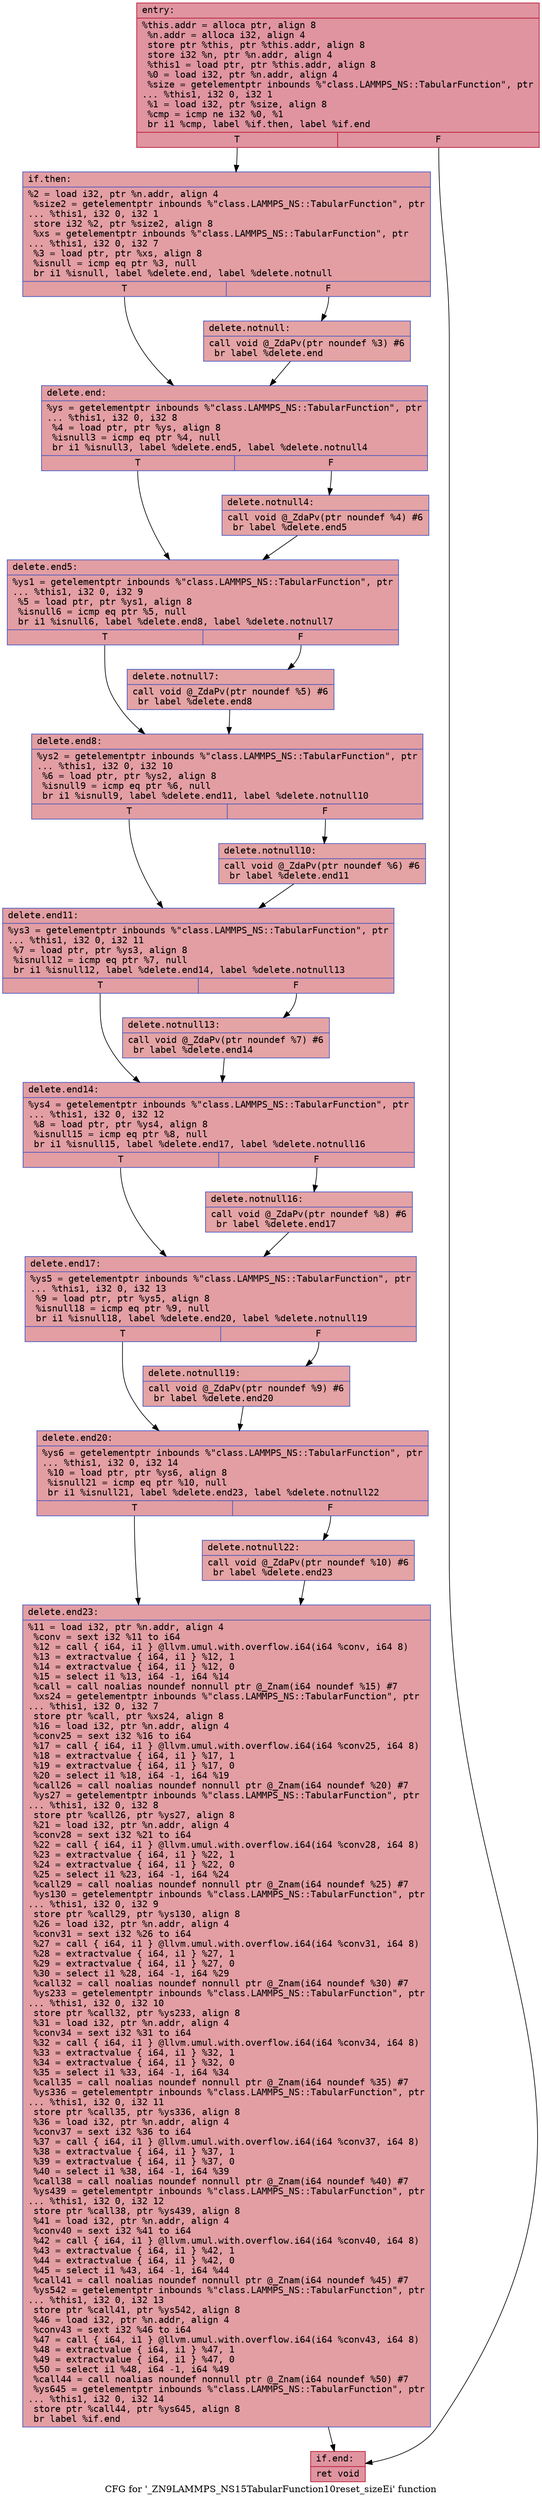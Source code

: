 digraph "CFG for '_ZN9LAMMPS_NS15TabularFunction10reset_sizeEi' function" {
	label="CFG for '_ZN9LAMMPS_NS15TabularFunction10reset_sizeEi' function";

	Node0x556a1d4d7b70 [shape=record,color="#b70d28ff", style=filled, fillcolor="#b70d2870" fontname="Courier",label="{entry:\l|  %this.addr = alloca ptr, align 8\l  %n.addr = alloca i32, align 4\l  store ptr %this, ptr %this.addr, align 8\l  store i32 %n, ptr %n.addr, align 4\l  %this1 = load ptr, ptr %this.addr, align 8\l  %0 = load i32, ptr %n.addr, align 4\l  %size = getelementptr inbounds %\"class.LAMMPS_NS::TabularFunction\", ptr\l... %this1, i32 0, i32 1\l  %1 = load i32, ptr %size, align 8\l  %cmp = icmp ne i32 %0, %1\l  br i1 %cmp, label %if.then, label %if.end\l|{<s0>T|<s1>F}}"];
	Node0x556a1d4d7b70:s0 -> Node0x556a1d4d8110[tooltip="entry -> if.then\nProbability 50.00%" ];
	Node0x556a1d4d7b70:s1 -> Node0x556a1d4d8180[tooltip="entry -> if.end\nProbability 50.00%" ];
	Node0x556a1d4d8110 [shape=record,color="#3d50c3ff", style=filled, fillcolor="#be242e70" fontname="Courier",label="{if.then:\l|  %2 = load i32, ptr %n.addr, align 4\l  %size2 = getelementptr inbounds %\"class.LAMMPS_NS::TabularFunction\", ptr\l... %this1, i32 0, i32 1\l  store i32 %2, ptr %size2, align 8\l  %xs = getelementptr inbounds %\"class.LAMMPS_NS::TabularFunction\", ptr\l... %this1, i32 0, i32 7\l  %3 = load ptr, ptr %xs, align 8\l  %isnull = icmp eq ptr %3, null\l  br i1 %isnull, label %delete.end, label %delete.notnull\l|{<s0>T|<s1>F}}"];
	Node0x556a1d4d8110:s0 -> Node0x556a1d4d3be0[tooltip="if.then -> delete.end\nProbability 37.50%" ];
	Node0x556a1d4d8110:s1 -> Node0x556a1d4d3c60[tooltip="if.then -> delete.notnull\nProbability 62.50%" ];
	Node0x556a1d4d3c60 [shape=record,color="#3d50c3ff", style=filled, fillcolor="#c32e3170" fontname="Courier",label="{delete.notnull:\l|  call void @_ZdaPv(ptr noundef %3) #6\l  br label %delete.end\l}"];
	Node0x556a1d4d3c60 -> Node0x556a1d4d3be0[tooltip="delete.notnull -> delete.end\nProbability 100.00%" ];
	Node0x556a1d4d3be0 [shape=record,color="#3d50c3ff", style=filled, fillcolor="#be242e70" fontname="Courier",label="{delete.end:\l|  %ys = getelementptr inbounds %\"class.LAMMPS_NS::TabularFunction\", ptr\l... %this1, i32 0, i32 8\l  %4 = load ptr, ptr %ys, align 8\l  %isnull3 = icmp eq ptr %4, null\l  br i1 %isnull3, label %delete.end5, label %delete.notnull4\l|{<s0>T|<s1>F}}"];
	Node0x556a1d4d3be0:s0 -> Node0x556a1d4d9680[tooltip="delete.end -> delete.end5\nProbability 37.50%" ];
	Node0x556a1d4d3be0:s1 -> Node0x556a1d4d96d0[tooltip="delete.end -> delete.notnull4\nProbability 62.50%" ];
	Node0x556a1d4d96d0 [shape=record,color="#3d50c3ff", style=filled, fillcolor="#c32e3170" fontname="Courier",label="{delete.notnull4:\l|  call void @_ZdaPv(ptr noundef %4) #6\l  br label %delete.end5\l}"];
	Node0x556a1d4d96d0 -> Node0x556a1d4d9680[tooltip="delete.notnull4 -> delete.end5\nProbability 100.00%" ];
	Node0x556a1d4d9680 [shape=record,color="#3d50c3ff", style=filled, fillcolor="#be242e70" fontname="Courier",label="{delete.end5:\l|  %ys1 = getelementptr inbounds %\"class.LAMMPS_NS::TabularFunction\", ptr\l... %this1, i32 0, i32 9\l  %5 = load ptr, ptr %ys1, align 8\l  %isnull6 = icmp eq ptr %5, null\l  br i1 %isnull6, label %delete.end8, label %delete.notnull7\l|{<s0>T|<s1>F}}"];
	Node0x556a1d4d9680:s0 -> Node0x556a1d4d9bc0[tooltip="delete.end5 -> delete.end8\nProbability 37.50%" ];
	Node0x556a1d4d9680:s1 -> Node0x556a1d4d9c10[tooltip="delete.end5 -> delete.notnull7\nProbability 62.50%" ];
	Node0x556a1d4d9c10 [shape=record,color="#3d50c3ff", style=filled, fillcolor="#c32e3170" fontname="Courier",label="{delete.notnull7:\l|  call void @_ZdaPv(ptr noundef %5) #6\l  br label %delete.end8\l}"];
	Node0x556a1d4d9c10 -> Node0x556a1d4d9bc0[tooltip="delete.notnull7 -> delete.end8\nProbability 100.00%" ];
	Node0x556a1d4d9bc0 [shape=record,color="#3d50c3ff", style=filled, fillcolor="#be242e70" fontname="Courier",label="{delete.end8:\l|  %ys2 = getelementptr inbounds %\"class.LAMMPS_NS::TabularFunction\", ptr\l... %this1, i32 0, i32 10\l  %6 = load ptr, ptr %ys2, align 8\l  %isnull9 = icmp eq ptr %6, null\l  br i1 %isnull9, label %delete.end11, label %delete.notnull10\l|{<s0>T|<s1>F}}"];
	Node0x556a1d4d9bc0:s0 -> Node0x556a1d4da420[tooltip="delete.end8 -> delete.end11\nProbability 37.50%" ];
	Node0x556a1d4d9bc0:s1 -> Node0x556a1d4da4a0[tooltip="delete.end8 -> delete.notnull10\nProbability 62.50%" ];
	Node0x556a1d4da4a0 [shape=record,color="#3d50c3ff", style=filled, fillcolor="#c32e3170" fontname="Courier",label="{delete.notnull10:\l|  call void @_ZdaPv(ptr noundef %6) #6\l  br label %delete.end11\l}"];
	Node0x556a1d4da4a0 -> Node0x556a1d4da420[tooltip="delete.notnull10 -> delete.end11\nProbability 100.00%" ];
	Node0x556a1d4da420 [shape=record,color="#3d50c3ff", style=filled, fillcolor="#be242e70" fontname="Courier",label="{delete.end11:\l|  %ys3 = getelementptr inbounds %\"class.LAMMPS_NS::TabularFunction\", ptr\l... %this1, i32 0, i32 11\l  %7 = load ptr, ptr %ys3, align 8\l  %isnull12 = icmp eq ptr %7, null\l  br i1 %isnull12, label %delete.end14, label %delete.notnull13\l|{<s0>T|<s1>F}}"];
	Node0x556a1d4da420:s0 -> Node0x556a1d4da970[tooltip="delete.end11 -> delete.end14\nProbability 37.50%" ];
	Node0x556a1d4da420:s1 -> Node0x556a1d4da9f0[tooltip="delete.end11 -> delete.notnull13\nProbability 62.50%" ];
	Node0x556a1d4da9f0 [shape=record,color="#3d50c3ff", style=filled, fillcolor="#c32e3170" fontname="Courier",label="{delete.notnull13:\l|  call void @_ZdaPv(ptr noundef %7) #6\l  br label %delete.end14\l}"];
	Node0x556a1d4da9f0 -> Node0x556a1d4da970[tooltip="delete.notnull13 -> delete.end14\nProbability 100.00%" ];
	Node0x556a1d4da970 [shape=record,color="#3d50c3ff", style=filled, fillcolor="#be242e70" fontname="Courier",label="{delete.end14:\l|  %ys4 = getelementptr inbounds %\"class.LAMMPS_NS::TabularFunction\", ptr\l... %this1, i32 0, i32 12\l  %8 = load ptr, ptr %ys4, align 8\l  %isnull15 = icmp eq ptr %8, null\l  br i1 %isnull15, label %delete.end17, label %delete.notnull16\l|{<s0>T|<s1>F}}"];
	Node0x556a1d4da970:s0 -> Node0x556a1d4daec0[tooltip="delete.end14 -> delete.end17\nProbability 37.50%" ];
	Node0x556a1d4da970:s1 -> Node0x556a1d4daf40[tooltip="delete.end14 -> delete.notnull16\nProbability 62.50%" ];
	Node0x556a1d4daf40 [shape=record,color="#3d50c3ff", style=filled, fillcolor="#c32e3170" fontname="Courier",label="{delete.notnull16:\l|  call void @_ZdaPv(ptr noundef %8) #6\l  br label %delete.end17\l}"];
	Node0x556a1d4daf40 -> Node0x556a1d4daec0[tooltip="delete.notnull16 -> delete.end17\nProbability 100.00%" ];
	Node0x556a1d4daec0 [shape=record,color="#3d50c3ff", style=filled, fillcolor="#be242e70" fontname="Courier",label="{delete.end17:\l|  %ys5 = getelementptr inbounds %\"class.LAMMPS_NS::TabularFunction\", ptr\l... %this1, i32 0, i32 13\l  %9 = load ptr, ptr %ys5, align 8\l  %isnull18 = icmp eq ptr %9, null\l  br i1 %isnull18, label %delete.end20, label %delete.notnull19\l|{<s0>T|<s1>F}}"];
	Node0x556a1d4daec0:s0 -> Node0x556a1d4db410[tooltip="delete.end17 -> delete.end20\nProbability 37.50%" ];
	Node0x556a1d4daec0:s1 -> Node0x556a1d4db490[tooltip="delete.end17 -> delete.notnull19\nProbability 62.50%" ];
	Node0x556a1d4db490 [shape=record,color="#3d50c3ff", style=filled, fillcolor="#c32e3170" fontname="Courier",label="{delete.notnull19:\l|  call void @_ZdaPv(ptr noundef %9) #6\l  br label %delete.end20\l}"];
	Node0x556a1d4db490 -> Node0x556a1d4db410[tooltip="delete.notnull19 -> delete.end20\nProbability 100.00%" ];
	Node0x556a1d4db410 [shape=record,color="#3d50c3ff", style=filled, fillcolor="#be242e70" fontname="Courier",label="{delete.end20:\l|  %ys6 = getelementptr inbounds %\"class.LAMMPS_NS::TabularFunction\", ptr\l... %this1, i32 0, i32 14\l  %10 = load ptr, ptr %ys6, align 8\l  %isnull21 = icmp eq ptr %10, null\l  br i1 %isnull21, label %delete.end23, label %delete.notnull22\l|{<s0>T|<s1>F}}"];
	Node0x556a1d4db410:s0 -> Node0x556a1d4db960[tooltip="delete.end20 -> delete.end23\nProbability 37.50%" ];
	Node0x556a1d4db410:s1 -> Node0x556a1d4db9e0[tooltip="delete.end20 -> delete.notnull22\nProbability 62.50%" ];
	Node0x556a1d4db9e0 [shape=record,color="#3d50c3ff", style=filled, fillcolor="#c32e3170" fontname="Courier",label="{delete.notnull22:\l|  call void @_ZdaPv(ptr noundef %10) #6\l  br label %delete.end23\l}"];
	Node0x556a1d4db9e0 -> Node0x556a1d4db960[tooltip="delete.notnull22 -> delete.end23\nProbability 100.00%" ];
	Node0x556a1d4db960 [shape=record,color="#3d50c3ff", style=filled, fillcolor="#be242e70" fontname="Courier",label="{delete.end23:\l|  %11 = load i32, ptr %n.addr, align 4\l  %conv = sext i32 %11 to i64\l  %12 = call \{ i64, i1 \} @llvm.umul.with.overflow.i64(i64 %conv, i64 8)\l  %13 = extractvalue \{ i64, i1 \} %12, 1\l  %14 = extractvalue \{ i64, i1 \} %12, 0\l  %15 = select i1 %13, i64 -1, i64 %14\l  %call = call noalias noundef nonnull ptr @_Znam(i64 noundef %15) #7\l  %xs24 = getelementptr inbounds %\"class.LAMMPS_NS::TabularFunction\", ptr\l... %this1, i32 0, i32 7\l  store ptr %call, ptr %xs24, align 8\l  %16 = load i32, ptr %n.addr, align 4\l  %conv25 = sext i32 %16 to i64\l  %17 = call \{ i64, i1 \} @llvm.umul.with.overflow.i64(i64 %conv25, i64 8)\l  %18 = extractvalue \{ i64, i1 \} %17, 1\l  %19 = extractvalue \{ i64, i1 \} %17, 0\l  %20 = select i1 %18, i64 -1, i64 %19\l  %call26 = call noalias noundef nonnull ptr @_Znam(i64 noundef %20) #7\l  %ys27 = getelementptr inbounds %\"class.LAMMPS_NS::TabularFunction\", ptr\l... %this1, i32 0, i32 8\l  store ptr %call26, ptr %ys27, align 8\l  %21 = load i32, ptr %n.addr, align 4\l  %conv28 = sext i32 %21 to i64\l  %22 = call \{ i64, i1 \} @llvm.umul.with.overflow.i64(i64 %conv28, i64 8)\l  %23 = extractvalue \{ i64, i1 \} %22, 1\l  %24 = extractvalue \{ i64, i1 \} %22, 0\l  %25 = select i1 %23, i64 -1, i64 %24\l  %call29 = call noalias noundef nonnull ptr @_Znam(i64 noundef %25) #7\l  %ys130 = getelementptr inbounds %\"class.LAMMPS_NS::TabularFunction\", ptr\l... %this1, i32 0, i32 9\l  store ptr %call29, ptr %ys130, align 8\l  %26 = load i32, ptr %n.addr, align 4\l  %conv31 = sext i32 %26 to i64\l  %27 = call \{ i64, i1 \} @llvm.umul.with.overflow.i64(i64 %conv31, i64 8)\l  %28 = extractvalue \{ i64, i1 \} %27, 1\l  %29 = extractvalue \{ i64, i1 \} %27, 0\l  %30 = select i1 %28, i64 -1, i64 %29\l  %call32 = call noalias noundef nonnull ptr @_Znam(i64 noundef %30) #7\l  %ys233 = getelementptr inbounds %\"class.LAMMPS_NS::TabularFunction\", ptr\l... %this1, i32 0, i32 10\l  store ptr %call32, ptr %ys233, align 8\l  %31 = load i32, ptr %n.addr, align 4\l  %conv34 = sext i32 %31 to i64\l  %32 = call \{ i64, i1 \} @llvm.umul.with.overflow.i64(i64 %conv34, i64 8)\l  %33 = extractvalue \{ i64, i1 \} %32, 1\l  %34 = extractvalue \{ i64, i1 \} %32, 0\l  %35 = select i1 %33, i64 -1, i64 %34\l  %call35 = call noalias noundef nonnull ptr @_Znam(i64 noundef %35) #7\l  %ys336 = getelementptr inbounds %\"class.LAMMPS_NS::TabularFunction\", ptr\l... %this1, i32 0, i32 11\l  store ptr %call35, ptr %ys336, align 8\l  %36 = load i32, ptr %n.addr, align 4\l  %conv37 = sext i32 %36 to i64\l  %37 = call \{ i64, i1 \} @llvm.umul.with.overflow.i64(i64 %conv37, i64 8)\l  %38 = extractvalue \{ i64, i1 \} %37, 1\l  %39 = extractvalue \{ i64, i1 \} %37, 0\l  %40 = select i1 %38, i64 -1, i64 %39\l  %call38 = call noalias noundef nonnull ptr @_Znam(i64 noundef %40) #7\l  %ys439 = getelementptr inbounds %\"class.LAMMPS_NS::TabularFunction\", ptr\l... %this1, i32 0, i32 12\l  store ptr %call38, ptr %ys439, align 8\l  %41 = load i32, ptr %n.addr, align 4\l  %conv40 = sext i32 %41 to i64\l  %42 = call \{ i64, i1 \} @llvm.umul.with.overflow.i64(i64 %conv40, i64 8)\l  %43 = extractvalue \{ i64, i1 \} %42, 1\l  %44 = extractvalue \{ i64, i1 \} %42, 0\l  %45 = select i1 %43, i64 -1, i64 %44\l  %call41 = call noalias noundef nonnull ptr @_Znam(i64 noundef %45) #7\l  %ys542 = getelementptr inbounds %\"class.LAMMPS_NS::TabularFunction\", ptr\l... %this1, i32 0, i32 13\l  store ptr %call41, ptr %ys542, align 8\l  %46 = load i32, ptr %n.addr, align 4\l  %conv43 = sext i32 %46 to i64\l  %47 = call \{ i64, i1 \} @llvm.umul.with.overflow.i64(i64 %conv43, i64 8)\l  %48 = extractvalue \{ i64, i1 \} %47, 1\l  %49 = extractvalue \{ i64, i1 \} %47, 0\l  %50 = select i1 %48, i64 -1, i64 %49\l  %call44 = call noalias noundef nonnull ptr @_Znam(i64 noundef %50) #7\l  %ys645 = getelementptr inbounds %\"class.LAMMPS_NS::TabularFunction\", ptr\l... %this1, i32 0, i32 14\l  store ptr %call44, ptr %ys645, align 8\l  br label %if.end\l}"];
	Node0x556a1d4db960 -> Node0x556a1d4d8180[tooltip="delete.end23 -> if.end\nProbability 100.00%" ];
	Node0x556a1d4d8180 [shape=record,color="#b70d28ff", style=filled, fillcolor="#b70d2870" fontname="Courier",label="{if.end:\l|  ret void\l}"];
}
